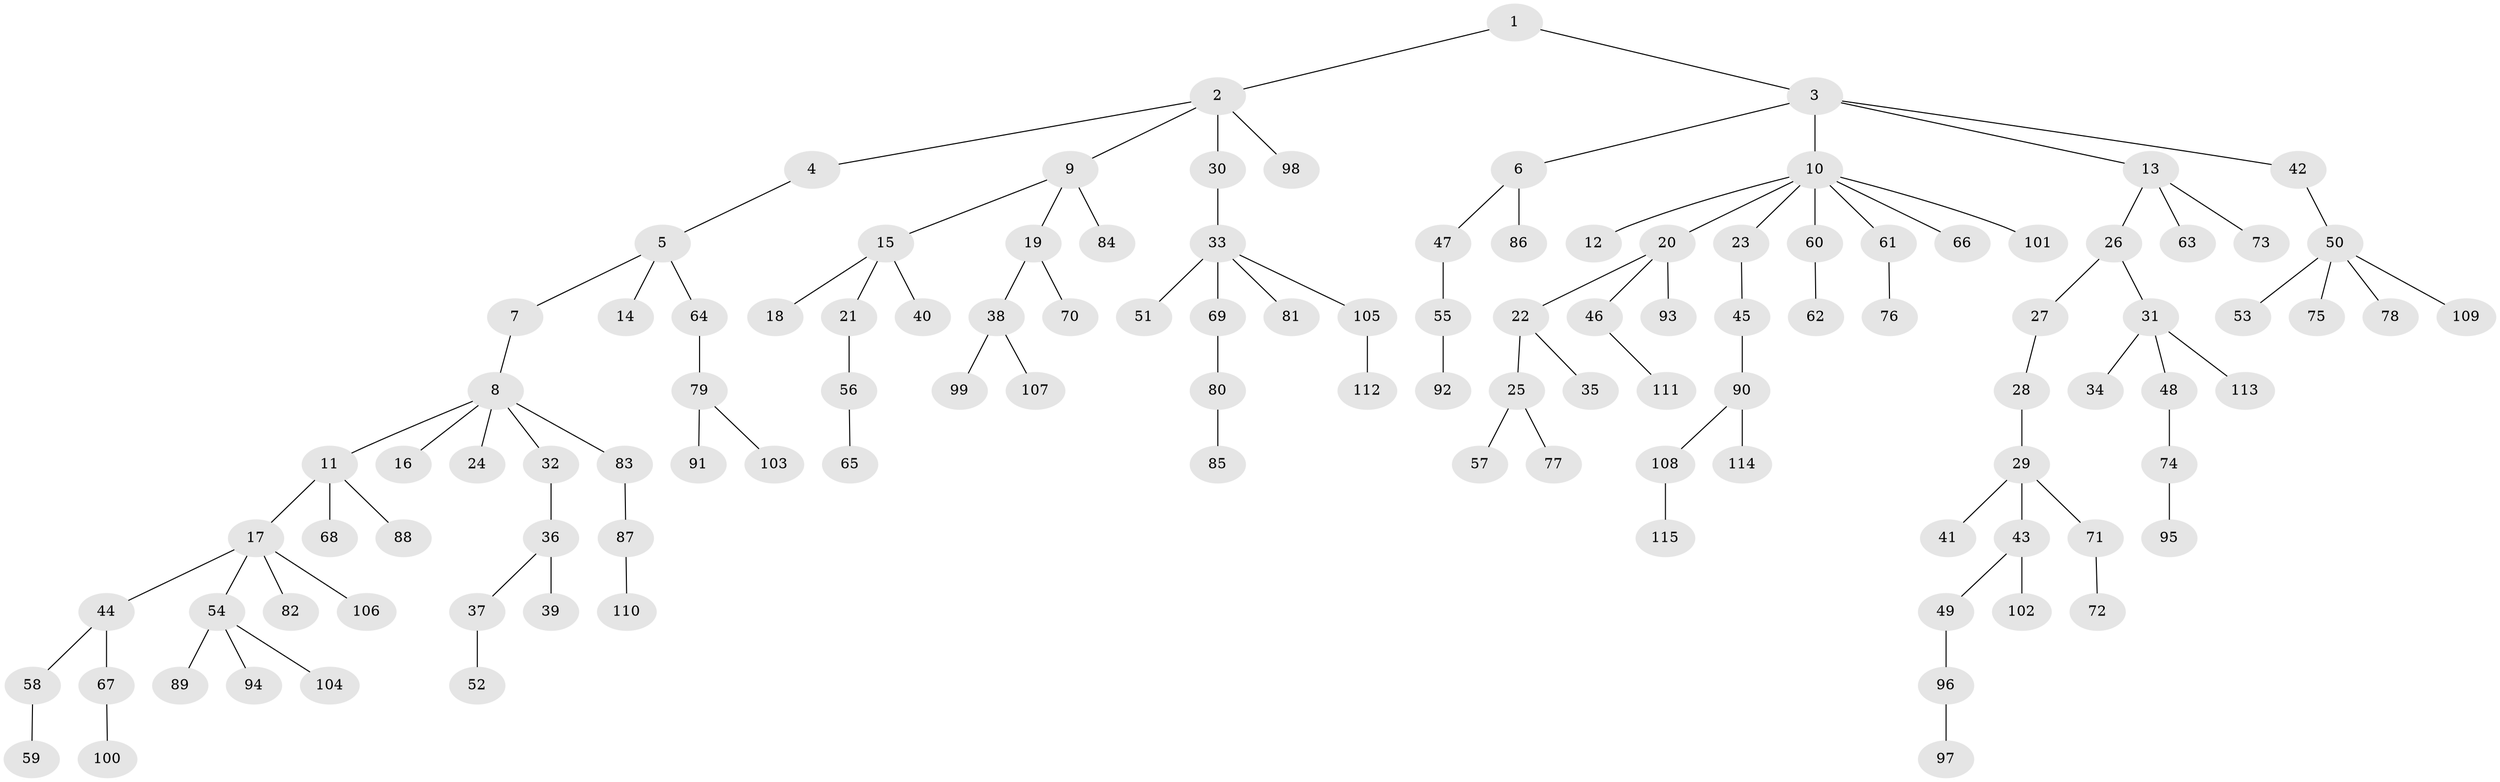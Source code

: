 // coarse degree distribution, {5: 0.04054054054054054, 4: 0.05405405405405406, 2: 0.24324324324324326, 6: 0.013513513513513514, 3: 0.12162162162162163, 8: 0.013513513513513514, 1: 0.5135135135135135}
// Generated by graph-tools (version 1.1) at 2025/52/02/27/25 19:52:12]
// undirected, 115 vertices, 114 edges
graph export_dot {
graph [start="1"]
  node [color=gray90,style=filled];
  1;
  2;
  3;
  4;
  5;
  6;
  7;
  8;
  9;
  10;
  11;
  12;
  13;
  14;
  15;
  16;
  17;
  18;
  19;
  20;
  21;
  22;
  23;
  24;
  25;
  26;
  27;
  28;
  29;
  30;
  31;
  32;
  33;
  34;
  35;
  36;
  37;
  38;
  39;
  40;
  41;
  42;
  43;
  44;
  45;
  46;
  47;
  48;
  49;
  50;
  51;
  52;
  53;
  54;
  55;
  56;
  57;
  58;
  59;
  60;
  61;
  62;
  63;
  64;
  65;
  66;
  67;
  68;
  69;
  70;
  71;
  72;
  73;
  74;
  75;
  76;
  77;
  78;
  79;
  80;
  81;
  82;
  83;
  84;
  85;
  86;
  87;
  88;
  89;
  90;
  91;
  92;
  93;
  94;
  95;
  96;
  97;
  98;
  99;
  100;
  101;
  102;
  103;
  104;
  105;
  106;
  107;
  108;
  109;
  110;
  111;
  112;
  113;
  114;
  115;
  1 -- 2;
  1 -- 3;
  2 -- 4;
  2 -- 9;
  2 -- 30;
  2 -- 98;
  3 -- 6;
  3 -- 10;
  3 -- 13;
  3 -- 42;
  4 -- 5;
  5 -- 7;
  5 -- 14;
  5 -- 64;
  6 -- 47;
  6 -- 86;
  7 -- 8;
  8 -- 11;
  8 -- 16;
  8 -- 24;
  8 -- 32;
  8 -- 83;
  9 -- 15;
  9 -- 19;
  9 -- 84;
  10 -- 12;
  10 -- 20;
  10 -- 23;
  10 -- 60;
  10 -- 61;
  10 -- 66;
  10 -- 101;
  11 -- 17;
  11 -- 68;
  11 -- 88;
  13 -- 26;
  13 -- 63;
  13 -- 73;
  15 -- 18;
  15 -- 21;
  15 -- 40;
  17 -- 44;
  17 -- 54;
  17 -- 82;
  17 -- 106;
  19 -- 38;
  19 -- 70;
  20 -- 22;
  20 -- 46;
  20 -- 93;
  21 -- 56;
  22 -- 25;
  22 -- 35;
  23 -- 45;
  25 -- 57;
  25 -- 77;
  26 -- 27;
  26 -- 31;
  27 -- 28;
  28 -- 29;
  29 -- 41;
  29 -- 43;
  29 -- 71;
  30 -- 33;
  31 -- 34;
  31 -- 48;
  31 -- 113;
  32 -- 36;
  33 -- 51;
  33 -- 69;
  33 -- 81;
  33 -- 105;
  36 -- 37;
  36 -- 39;
  37 -- 52;
  38 -- 99;
  38 -- 107;
  42 -- 50;
  43 -- 49;
  43 -- 102;
  44 -- 58;
  44 -- 67;
  45 -- 90;
  46 -- 111;
  47 -- 55;
  48 -- 74;
  49 -- 96;
  50 -- 53;
  50 -- 75;
  50 -- 78;
  50 -- 109;
  54 -- 89;
  54 -- 94;
  54 -- 104;
  55 -- 92;
  56 -- 65;
  58 -- 59;
  60 -- 62;
  61 -- 76;
  64 -- 79;
  67 -- 100;
  69 -- 80;
  71 -- 72;
  74 -- 95;
  79 -- 91;
  79 -- 103;
  80 -- 85;
  83 -- 87;
  87 -- 110;
  90 -- 108;
  90 -- 114;
  96 -- 97;
  105 -- 112;
  108 -- 115;
}
